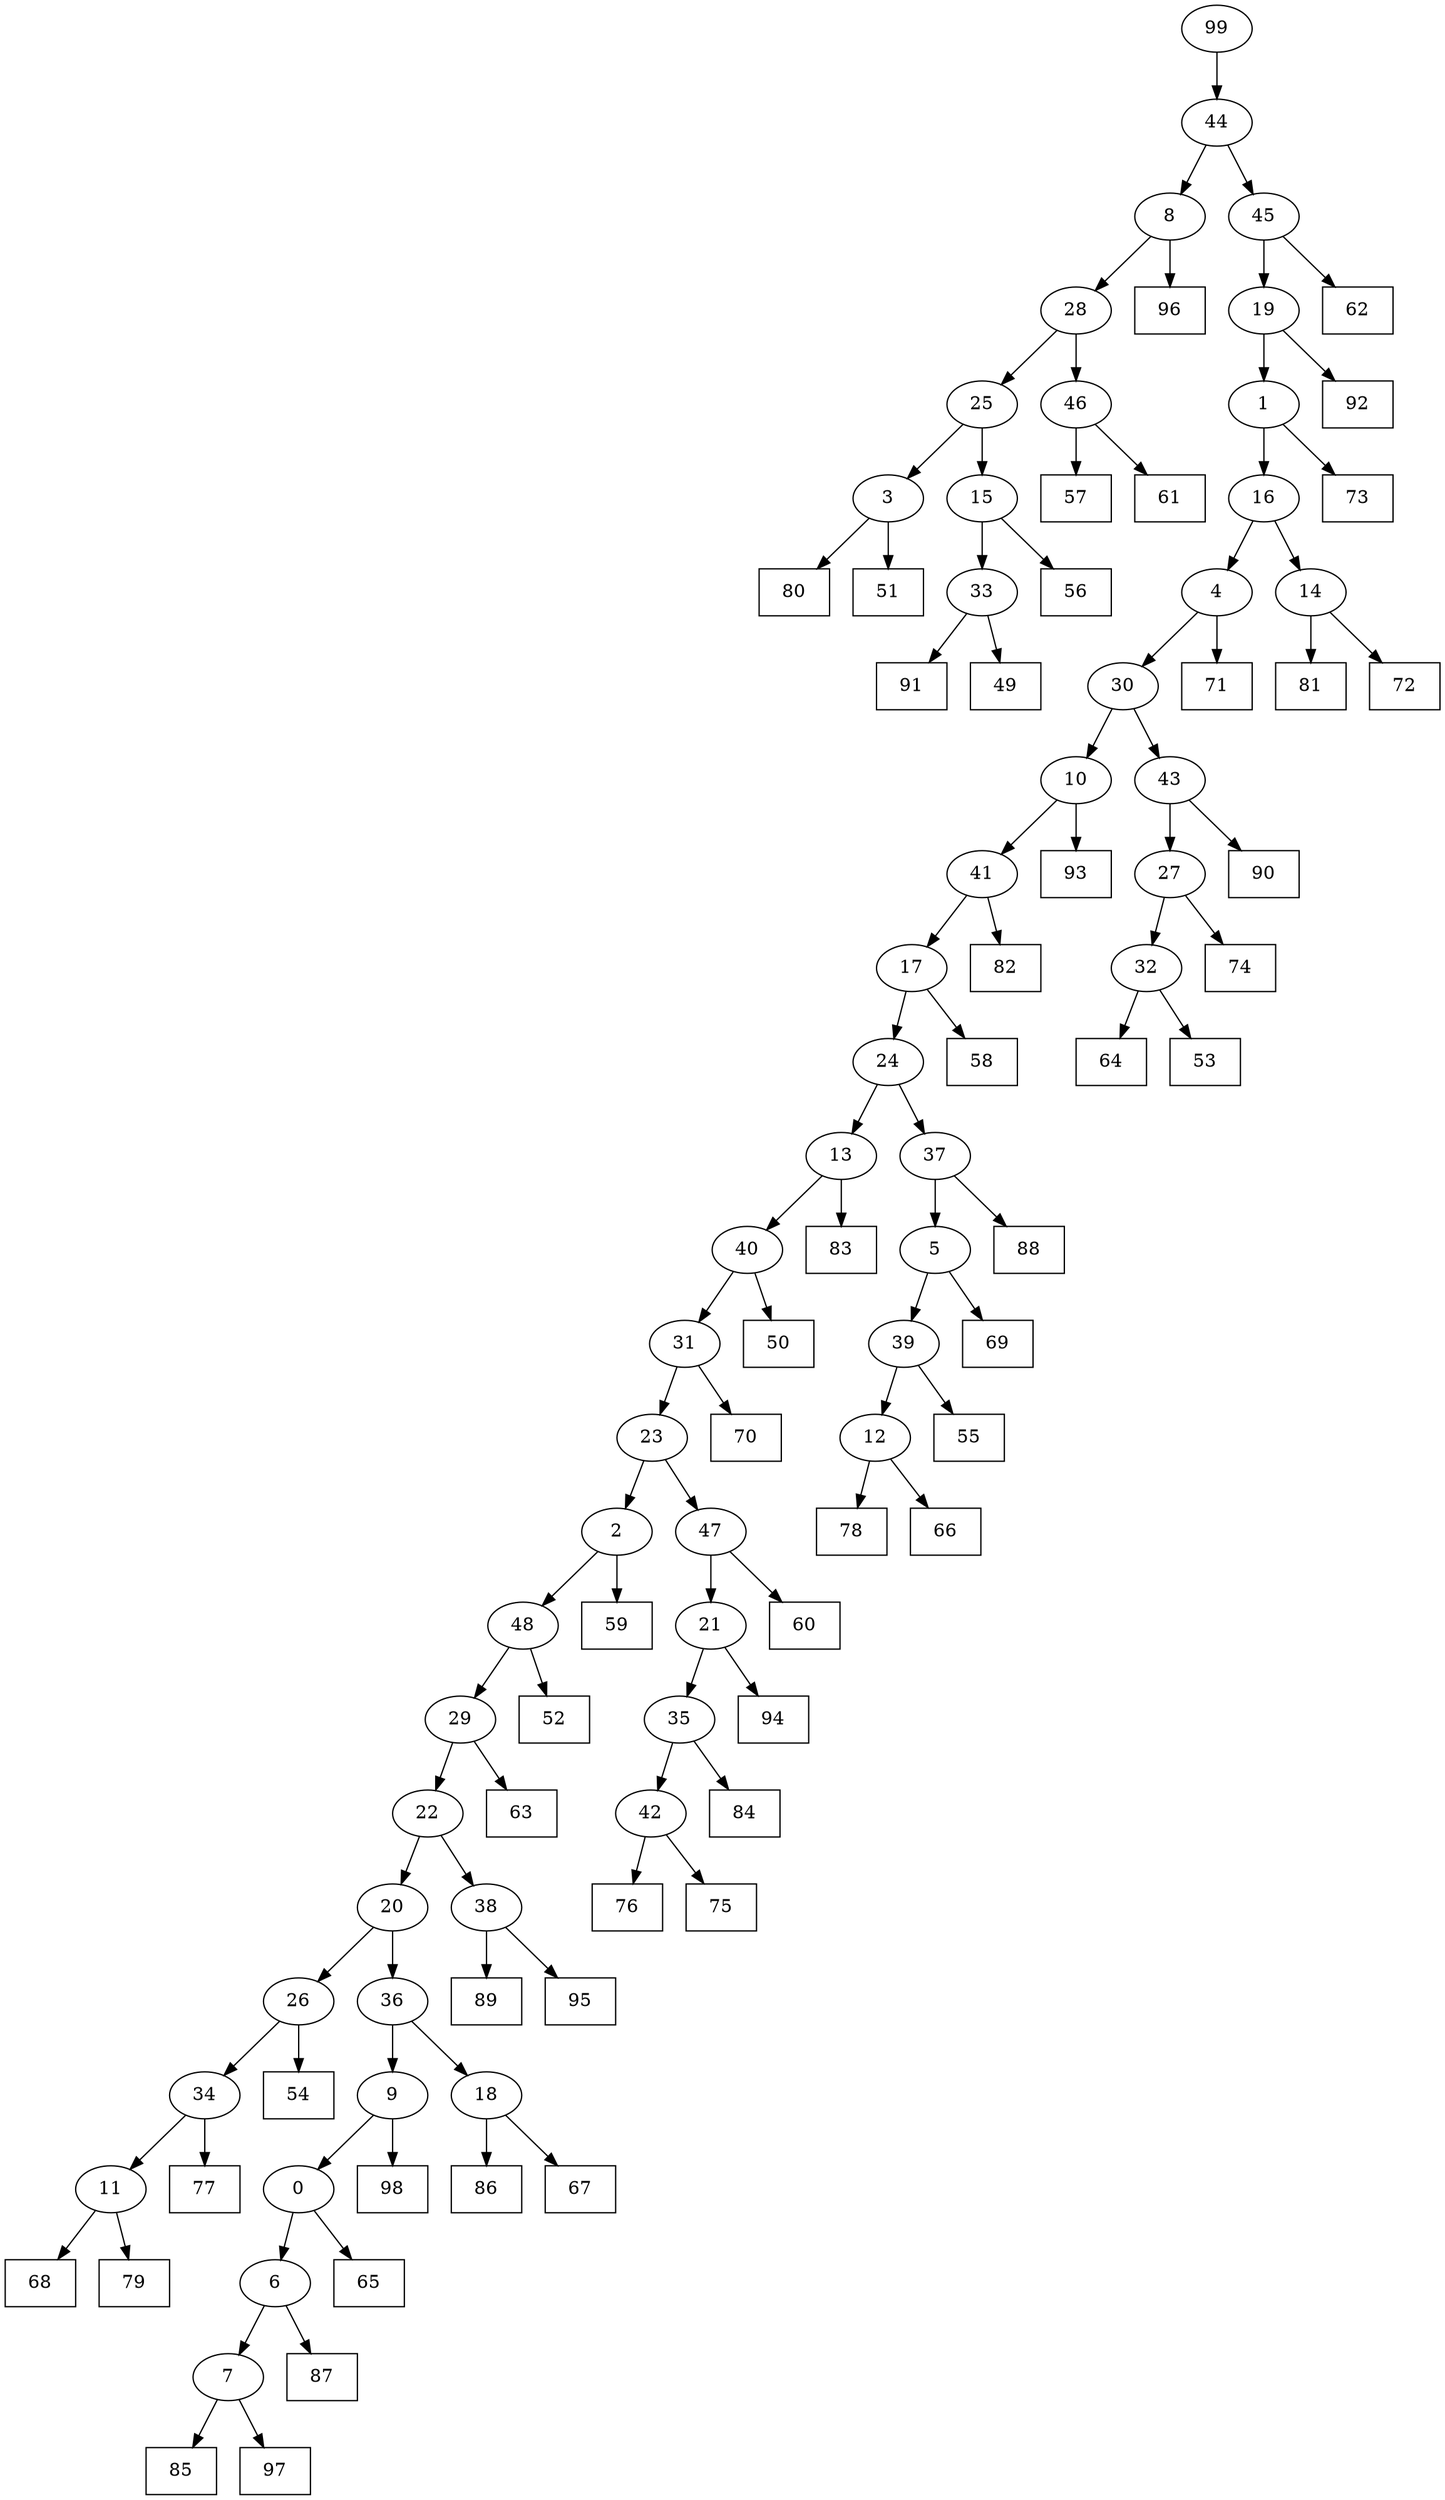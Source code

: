 digraph G {
0[label="0"];
1[label="1"];
2[label="2"];
3[label="3"];
4[label="4"];
5[label="5"];
6[label="6"];
7[label="7"];
8[label="8"];
9[label="9"];
10[label="10"];
11[label="11"];
12[label="12"];
13[label="13"];
14[label="14"];
15[label="15"];
16[label="16"];
17[label="17"];
18[label="18"];
19[label="19"];
20[label="20"];
21[label="21"];
22[label="22"];
23[label="23"];
24[label="24"];
25[label="25"];
26[label="26"];
27[label="27"];
28[label="28"];
29[label="29"];
30[label="30"];
31[label="31"];
32[label="32"];
33[label="33"];
34[label="34"];
35[label="35"];
36[label="36"];
37[label="37"];
38[label="38"];
39[label="39"];
40[label="40"];
41[label="41"];
42[label="42"];
43[label="43"];
44[label="44"];
45[label="45"];
46[label="46"];
47[label="47"];
48[label="48"];
49[shape=box,label="91"];
50[shape=box,label="76"];
51[shape=box,label="57"];
52[shape=box,label="54"];
53[shape=box,label="68"];
54[shape=box,label="65"];
55[shape=box,label="86"];
56[shape=box,label="62"];
57[shape=box,label="67"];
58[shape=box,label="84"];
59[shape=box,label="58"];
60[shape=box,label="64"];
61[shape=box,label="61"];
62[shape=box,label="85"];
63[shape=box,label="75"];
64[shape=box,label="89"];
65[shape=box,label="98"];
66[shape=box,label="56"];
67[shape=box,label="81"];
68[shape=box,label="90"];
69[shape=box,label="92"];
70[shape=box,label="74"];
71[shape=box,label="59"];
72[shape=box,label="95"];
73[shape=box,label="70"];
74[shape=box,label="94"];
75[shape=box,label="69"];
76[shape=box,label="78"];
77[shape=box,label="53"];
78[shape=box,label="77"];
79[shape=box,label="96"];
80[shape=box,label="71"];
81[shape=box,label="55"];
82[shape=box,label="66"];
83[shape=box,label="80"];
84[shape=box,label="63"];
85[shape=box,label="72"];
86[shape=box,label="50"];
87[shape=box,label="88"];
88[shape=box,label="52"];
89[shape=box,label="60"];
90[shape=box,label="49"];
91[shape=box,label="87"];
92[shape=box,label="97"];
93[shape=box,label="93"];
94[shape=box,label="83"];
95[shape=box,label="73"];
96[shape=box,label="51"];
97[shape=box,label="82"];
98[shape=box,label="79"];
99[label="99"];
10->93 ;
15->66 ;
17->59 ;
18->55 ;
4->80 ;
9->65 ;
5->75 ;
48->29 ;
29->84 ;
48->88 ;
29->22 ;
3->83 ;
43->68 ;
33->49 ;
26->34 ;
0->6 ;
35->42 ;
34->78 ;
12->82 ;
21->35 ;
35->58 ;
18->57 ;
39->81 ;
1->95 ;
47->89 ;
34->11 ;
11->53 ;
39->12 ;
12->76 ;
6->91 ;
1->16 ;
24->13 ;
37->87 ;
32->77 ;
43->27 ;
28->46 ;
46->51 ;
23->2 ;
2->71 ;
25->15 ;
13->94 ;
31->23 ;
23->47 ;
42->50 ;
20->36 ;
36->18 ;
20->26 ;
26->52 ;
0->54 ;
2->48 ;
16->14 ;
14->85 ;
8->79 ;
11->98 ;
13->40 ;
40->86 ;
44->8 ;
7->92 ;
38->72 ;
47->21 ;
21->74 ;
41->17 ;
44->45 ;
45->56 ;
19->1 ;
37->5 ;
5->39 ;
27->70 ;
46->61 ;
15->33 ;
33->90 ;
3->96 ;
19->69 ;
42->63 ;
4->30 ;
27->32 ;
32->60 ;
45->19 ;
6->7 ;
7->62 ;
16->4 ;
40->31 ;
31->73 ;
14->67 ;
25->3 ;
9->0 ;
22->20 ;
30->10 ;
17->24 ;
24->37 ;
36->9 ;
22->38 ;
38->64 ;
30->43 ;
8->28 ;
28->25 ;
99->44 ;
10->41 ;
41->97 ;
}
